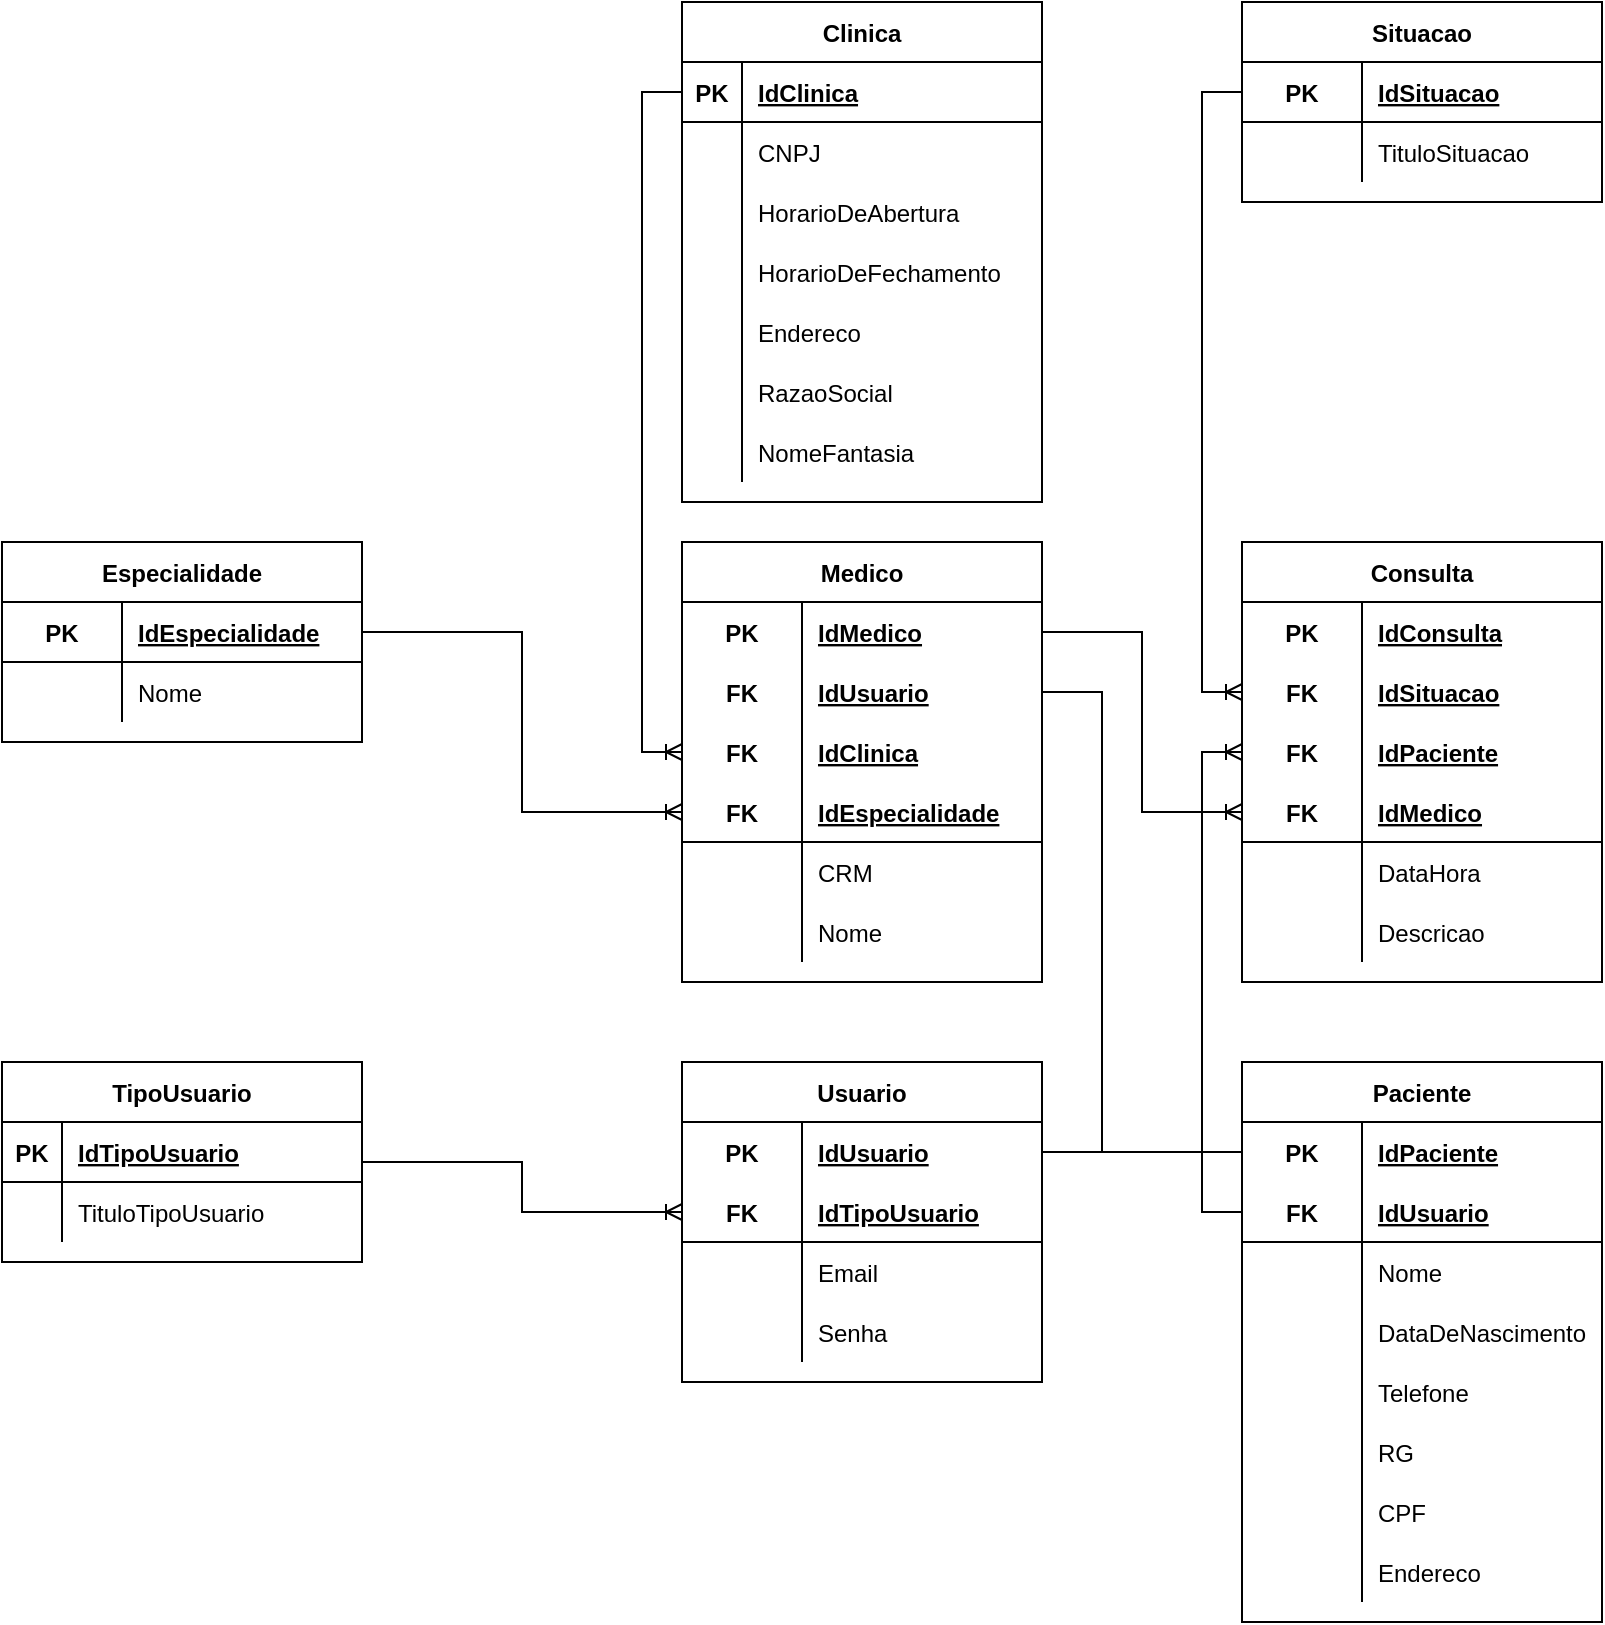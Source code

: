 <mxfile version="14.9.8" type="device"><diagram id="1VZ4QeqoYVNusE0YdTxi" name="Page-1"><mxGraphModel dx="1303" dy="1177" grid="1" gridSize="10" guides="1" tooltips="1" connect="1" arrows="1" fold="1" page="1" pageScale="1" pageWidth="827" pageHeight="1169" math="0" shadow="0"><root><mxCell id="0"/><mxCell id="1" parent="0"/><mxCell id="8N_2gZvtoCIRJ_-0ldcs-1" value="Clinica" style="shape=table;startSize=30;container=1;collapsible=1;childLayout=tableLayout;fixedRows=1;rowLines=0;fontStyle=1;align=center;resizeLast=1;" parent="1" vertex="1"><mxGeometry x="353" y="90" width="180" height="250" as="geometry"/></mxCell><mxCell id="8N_2gZvtoCIRJ_-0ldcs-2" value="" style="shape=partialRectangle;collapsible=0;dropTarget=0;pointerEvents=0;fillColor=none;top=0;left=0;bottom=1;right=0;points=[[0,0.5],[1,0.5]];portConstraint=eastwest;" parent="8N_2gZvtoCIRJ_-0ldcs-1" vertex="1"><mxGeometry y="30" width="180" height="30" as="geometry"/></mxCell><mxCell id="8N_2gZvtoCIRJ_-0ldcs-3" value="PK" style="shape=partialRectangle;connectable=0;fillColor=none;top=0;left=0;bottom=0;right=0;fontStyle=1;overflow=hidden;" parent="8N_2gZvtoCIRJ_-0ldcs-2" vertex="1"><mxGeometry width="30" height="30" as="geometry"/></mxCell><mxCell id="8N_2gZvtoCIRJ_-0ldcs-4" value="IdClinica" style="shape=partialRectangle;connectable=0;fillColor=none;top=0;left=0;bottom=0;right=0;align=left;spacingLeft=6;fontStyle=5;overflow=hidden;" parent="8N_2gZvtoCIRJ_-0ldcs-2" vertex="1"><mxGeometry x="30" width="150" height="30" as="geometry"/></mxCell><mxCell id="8N_2gZvtoCIRJ_-0ldcs-5" value="" style="shape=partialRectangle;collapsible=0;dropTarget=0;pointerEvents=0;fillColor=none;top=0;left=0;bottom=0;right=0;points=[[0,0.5],[1,0.5]];portConstraint=eastwest;" parent="8N_2gZvtoCIRJ_-0ldcs-1" vertex="1"><mxGeometry y="60" width="180" height="30" as="geometry"/></mxCell><mxCell id="8N_2gZvtoCIRJ_-0ldcs-6" value="" style="shape=partialRectangle;connectable=0;fillColor=none;top=0;left=0;bottom=0;right=0;editable=1;overflow=hidden;" parent="8N_2gZvtoCIRJ_-0ldcs-5" vertex="1"><mxGeometry width="30" height="30" as="geometry"/></mxCell><mxCell id="8N_2gZvtoCIRJ_-0ldcs-7" value="CNPJ" style="shape=partialRectangle;connectable=0;fillColor=none;top=0;left=0;bottom=0;right=0;align=left;spacingLeft=6;overflow=hidden;" parent="8N_2gZvtoCIRJ_-0ldcs-5" vertex="1"><mxGeometry x="30" width="150" height="30" as="geometry"/></mxCell><mxCell id="8N_2gZvtoCIRJ_-0ldcs-8" value="" style="shape=partialRectangle;collapsible=0;dropTarget=0;pointerEvents=0;fillColor=none;top=0;left=0;bottom=0;right=0;points=[[0,0.5],[1,0.5]];portConstraint=eastwest;" parent="8N_2gZvtoCIRJ_-0ldcs-1" vertex="1"><mxGeometry y="90" width="180" height="30" as="geometry"/></mxCell><mxCell id="8N_2gZvtoCIRJ_-0ldcs-9" value="" style="shape=partialRectangle;connectable=0;fillColor=none;top=0;left=0;bottom=0;right=0;editable=1;overflow=hidden;" parent="8N_2gZvtoCIRJ_-0ldcs-8" vertex="1"><mxGeometry width="30" height="30" as="geometry"/></mxCell><mxCell id="8N_2gZvtoCIRJ_-0ldcs-10" value="HorarioDeAbertura" style="shape=partialRectangle;connectable=0;fillColor=none;top=0;left=0;bottom=0;right=0;align=left;spacingLeft=6;overflow=hidden;" parent="8N_2gZvtoCIRJ_-0ldcs-8" vertex="1"><mxGeometry x="30" width="150" height="30" as="geometry"/></mxCell><mxCell id="i41q-NK0c9Cxq113uj9X-1" value="" style="shape=partialRectangle;collapsible=0;dropTarget=0;pointerEvents=0;fillColor=none;top=0;left=0;bottom=0;right=0;points=[[0,0.5],[1,0.5]];portConstraint=eastwest;" vertex="1" parent="8N_2gZvtoCIRJ_-0ldcs-1"><mxGeometry y="120" width="180" height="30" as="geometry"/></mxCell><mxCell id="i41q-NK0c9Cxq113uj9X-2" value="" style="shape=partialRectangle;connectable=0;fillColor=none;top=0;left=0;bottom=0;right=0;editable=1;overflow=hidden;" vertex="1" parent="i41q-NK0c9Cxq113uj9X-1"><mxGeometry width="30" height="30" as="geometry"/></mxCell><mxCell id="i41q-NK0c9Cxq113uj9X-3" value="HorarioDeFechamento" style="shape=partialRectangle;connectable=0;fillColor=none;top=0;left=0;bottom=0;right=0;align=left;spacingLeft=6;overflow=hidden;" vertex="1" parent="i41q-NK0c9Cxq113uj9X-1"><mxGeometry x="30" width="150" height="30" as="geometry"/></mxCell><mxCell id="8N_2gZvtoCIRJ_-0ldcs-153" value="" style="shape=partialRectangle;collapsible=0;dropTarget=0;pointerEvents=0;fillColor=none;top=0;left=0;bottom=0;right=0;points=[[0,0.5],[1,0.5]];portConstraint=eastwest;" parent="8N_2gZvtoCIRJ_-0ldcs-1" vertex="1"><mxGeometry y="150" width="180" height="30" as="geometry"/></mxCell><mxCell id="8N_2gZvtoCIRJ_-0ldcs-154" value="" style="shape=partialRectangle;connectable=0;fillColor=none;top=0;left=0;bottom=0;right=0;editable=1;overflow=hidden;" parent="8N_2gZvtoCIRJ_-0ldcs-153" vertex="1"><mxGeometry width="30" height="30" as="geometry"/></mxCell><mxCell id="8N_2gZvtoCIRJ_-0ldcs-155" value="Endereco" style="shape=partialRectangle;connectable=0;fillColor=none;top=0;left=0;bottom=0;right=0;align=left;spacingLeft=6;overflow=hidden;" parent="8N_2gZvtoCIRJ_-0ldcs-153" vertex="1"><mxGeometry x="30" width="150" height="30" as="geometry"/></mxCell><mxCell id="8N_2gZvtoCIRJ_-0ldcs-11" value="" style="shape=partialRectangle;collapsible=0;dropTarget=0;pointerEvents=0;fillColor=none;top=0;left=0;bottom=0;right=0;points=[[0,0.5],[1,0.5]];portConstraint=eastwest;" parent="8N_2gZvtoCIRJ_-0ldcs-1" vertex="1"><mxGeometry y="180" width="180" height="30" as="geometry"/></mxCell><mxCell id="8N_2gZvtoCIRJ_-0ldcs-12" value="" style="shape=partialRectangle;connectable=0;fillColor=none;top=0;left=0;bottom=0;right=0;editable=1;overflow=hidden;" parent="8N_2gZvtoCIRJ_-0ldcs-11" vertex="1"><mxGeometry width="30" height="30" as="geometry"/></mxCell><mxCell id="8N_2gZvtoCIRJ_-0ldcs-13" value="RazaoSocial" style="shape=partialRectangle;connectable=0;fillColor=none;top=0;left=0;bottom=0;right=0;align=left;spacingLeft=6;overflow=hidden;" parent="8N_2gZvtoCIRJ_-0ldcs-11" vertex="1"><mxGeometry x="30" width="150" height="30" as="geometry"/></mxCell><mxCell id="8N_2gZvtoCIRJ_-0ldcs-14" value="" style="shape=partialRectangle;collapsible=0;dropTarget=0;pointerEvents=0;fillColor=none;top=0;left=0;bottom=0;right=0;points=[[0,0.5],[1,0.5]];portConstraint=eastwest;" parent="8N_2gZvtoCIRJ_-0ldcs-1" vertex="1"><mxGeometry y="210" width="180" height="30" as="geometry"/></mxCell><mxCell id="8N_2gZvtoCIRJ_-0ldcs-15" value="" style="shape=partialRectangle;connectable=0;fillColor=none;top=0;left=0;bottom=0;right=0;editable=1;overflow=hidden;" parent="8N_2gZvtoCIRJ_-0ldcs-14" vertex="1"><mxGeometry width="30" height="30" as="geometry"/></mxCell><mxCell id="8N_2gZvtoCIRJ_-0ldcs-16" value="NomeFantasia" style="shape=partialRectangle;connectable=0;fillColor=none;top=0;left=0;bottom=0;right=0;align=left;spacingLeft=6;overflow=hidden;" parent="8N_2gZvtoCIRJ_-0ldcs-14" vertex="1"><mxGeometry x="30" width="150" height="30" as="geometry"/></mxCell><mxCell id="8N_2gZvtoCIRJ_-0ldcs-188" style="edgeStyle=orthogonalEdgeStyle;rounded=0;orthogonalLoop=1;jettySize=auto;html=1;entryX=0;entryY=0.5;entryDx=0;entryDy=0;endArrow=ERoneToMany;endFill=0;" parent="1" source="8N_2gZvtoCIRJ_-0ldcs-17" target="8N_2gZvtoCIRJ_-0ldcs-78" edge="1"><mxGeometry relative="1" as="geometry"/></mxCell><mxCell id="8N_2gZvtoCIRJ_-0ldcs-17" value="TipoUsuario" style="shape=table;startSize=30;container=1;collapsible=1;childLayout=tableLayout;fixedRows=1;rowLines=0;fontStyle=1;align=center;resizeLast=1;" parent="1" vertex="1"><mxGeometry x="13" y="620" width="180" height="100" as="geometry"/></mxCell><mxCell id="8N_2gZvtoCIRJ_-0ldcs-18" value="" style="shape=partialRectangle;collapsible=0;dropTarget=0;pointerEvents=0;fillColor=none;top=0;left=0;bottom=1;right=0;points=[[0,0.5],[1,0.5]];portConstraint=eastwest;" parent="8N_2gZvtoCIRJ_-0ldcs-17" vertex="1"><mxGeometry y="30" width="180" height="30" as="geometry"/></mxCell><mxCell id="8N_2gZvtoCIRJ_-0ldcs-19" value="PK" style="shape=partialRectangle;connectable=0;fillColor=none;top=0;left=0;bottom=0;right=0;fontStyle=1;overflow=hidden;" parent="8N_2gZvtoCIRJ_-0ldcs-18" vertex="1"><mxGeometry width="30" height="30" as="geometry"/></mxCell><mxCell id="8N_2gZvtoCIRJ_-0ldcs-20" value="IdTipoUsuario" style="shape=partialRectangle;connectable=0;fillColor=none;top=0;left=0;bottom=0;right=0;align=left;spacingLeft=6;fontStyle=5;overflow=hidden;" parent="8N_2gZvtoCIRJ_-0ldcs-18" vertex="1"><mxGeometry x="30" width="150" height="30" as="geometry"/></mxCell><mxCell id="8N_2gZvtoCIRJ_-0ldcs-21" value="" style="shape=partialRectangle;collapsible=0;dropTarget=0;pointerEvents=0;fillColor=none;top=0;left=0;bottom=0;right=0;points=[[0,0.5],[1,0.5]];portConstraint=eastwest;" parent="8N_2gZvtoCIRJ_-0ldcs-17" vertex="1"><mxGeometry y="60" width="180" height="30" as="geometry"/></mxCell><mxCell id="8N_2gZvtoCIRJ_-0ldcs-22" value="" style="shape=partialRectangle;connectable=0;fillColor=none;top=0;left=0;bottom=0;right=0;editable=1;overflow=hidden;" parent="8N_2gZvtoCIRJ_-0ldcs-21" vertex="1"><mxGeometry width="30" height="30" as="geometry"/></mxCell><mxCell id="8N_2gZvtoCIRJ_-0ldcs-23" value="TituloTipoUsuario" style="shape=partialRectangle;connectable=0;fillColor=none;top=0;left=0;bottom=0;right=0;align=left;spacingLeft=6;overflow=hidden;" parent="8N_2gZvtoCIRJ_-0ldcs-21" vertex="1"><mxGeometry x="30" width="150" height="30" as="geometry"/></mxCell><mxCell id="8N_2gZvtoCIRJ_-0ldcs-43" value="Paciente" style="shape=table;startSize=30;container=1;collapsible=1;childLayout=tableLayout;fixedRows=1;rowLines=0;fontStyle=1;align=center;resizeLast=1;" parent="1" vertex="1"><mxGeometry x="633" y="620" width="180" height="280" as="geometry"/></mxCell><mxCell id="8N_2gZvtoCIRJ_-0ldcs-44" value="" style="shape=partialRectangle;collapsible=0;dropTarget=0;pointerEvents=0;fillColor=none;top=0;left=0;bottom=0;right=0;points=[[0,0.5],[1,0.5]];portConstraint=eastwest;" parent="8N_2gZvtoCIRJ_-0ldcs-43" vertex="1"><mxGeometry y="30" width="180" height="30" as="geometry"/></mxCell><mxCell id="8N_2gZvtoCIRJ_-0ldcs-45" value="PK" style="shape=partialRectangle;connectable=0;fillColor=none;top=0;left=0;bottom=0;right=0;fontStyle=1;overflow=hidden;" parent="8N_2gZvtoCIRJ_-0ldcs-44" vertex="1"><mxGeometry width="60" height="30" as="geometry"/></mxCell><mxCell id="8N_2gZvtoCIRJ_-0ldcs-46" value="IdPaciente" style="shape=partialRectangle;connectable=0;fillColor=none;top=0;left=0;bottom=0;right=0;align=left;spacingLeft=6;fontStyle=5;overflow=hidden;" parent="8N_2gZvtoCIRJ_-0ldcs-44" vertex="1"><mxGeometry x="60" width="120" height="30" as="geometry"/></mxCell><mxCell id="8N_2gZvtoCIRJ_-0ldcs-47" value="" style="shape=partialRectangle;collapsible=0;dropTarget=0;pointerEvents=0;fillColor=none;top=0;left=0;bottom=1;right=0;points=[[0,0.5],[1,0.5]];portConstraint=eastwest;" parent="8N_2gZvtoCIRJ_-0ldcs-43" vertex="1"><mxGeometry y="60" width="180" height="30" as="geometry"/></mxCell><mxCell id="8N_2gZvtoCIRJ_-0ldcs-48" value="FK" style="shape=partialRectangle;connectable=0;fillColor=none;top=0;left=0;bottom=0;right=0;fontStyle=1;overflow=hidden;" parent="8N_2gZvtoCIRJ_-0ldcs-47" vertex="1"><mxGeometry width="60" height="30" as="geometry"/></mxCell><mxCell id="8N_2gZvtoCIRJ_-0ldcs-49" value="IdUsuario" style="shape=partialRectangle;connectable=0;fillColor=none;top=0;left=0;bottom=0;right=0;align=left;spacingLeft=6;fontStyle=5;overflow=hidden;" parent="8N_2gZvtoCIRJ_-0ldcs-47" vertex="1"><mxGeometry x="60" width="120" height="30" as="geometry"/></mxCell><mxCell id="8N_2gZvtoCIRJ_-0ldcs-50" value="" style="shape=partialRectangle;collapsible=0;dropTarget=0;pointerEvents=0;fillColor=none;top=0;left=0;bottom=0;right=0;points=[[0,0.5],[1,0.5]];portConstraint=eastwest;" parent="8N_2gZvtoCIRJ_-0ldcs-43" vertex="1"><mxGeometry y="90" width="180" height="30" as="geometry"/></mxCell><mxCell id="8N_2gZvtoCIRJ_-0ldcs-51" value="" style="shape=partialRectangle;connectable=0;fillColor=none;top=0;left=0;bottom=0;right=0;editable=1;overflow=hidden;" parent="8N_2gZvtoCIRJ_-0ldcs-50" vertex="1"><mxGeometry width="60" height="30" as="geometry"/></mxCell><mxCell id="8N_2gZvtoCIRJ_-0ldcs-52" value="Nome" style="shape=partialRectangle;connectable=0;fillColor=none;top=0;left=0;bottom=0;right=0;align=left;spacingLeft=6;overflow=hidden;" parent="8N_2gZvtoCIRJ_-0ldcs-50" vertex="1"><mxGeometry x="60" width="120" height="30" as="geometry"/></mxCell><mxCell id="8N_2gZvtoCIRJ_-0ldcs-56" value="" style="shape=partialRectangle;collapsible=0;dropTarget=0;pointerEvents=0;fillColor=none;top=0;left=0;bottom=0;right=0;points=[[0,0.5],[1,0.5]];portConstraint=eastwest;" parent="8N_2gZvtoCIRJ_-0ldcs-43" vertex="1"><mxGeometry y="120" width="180" height="30" as="geometry"/></mxCell><mxCell id="8N_2gZvtoCIRJ_-0ldcs-57" value="" style="shape=partialRectangle;connectable=0;fillColor=none;top=0;left=0;bottom=0;right=0;editable=1;overflow=hidden;" parent="8N_2gZvtoCIRJ_-0ldcs-56" vertex="1"><mxGeometry width="60" height="30" as="geometry"/></mxCell><mxCell id="8N_2gZvtoCIRJ_-0ldcs-58" value="DataDeNascimento" style="shape=partialRectangle;connectable=0;fillColor=none;top=0;left=0;bottom=0;right=0;align=left;spacingLeft=6;overflow=hidden;" parent="8N_2gZvtoCIRJ_-0ldcs-56" vertex="1"><mxGeometry x="60" width="120" height="30" as="geometry"/></mxCell><mxCell id="8N_2gZvtoCIRJ_-0ldcs-59" value="" style="shape=partialRectangle;collapsible=0;dropTarget=0;pointerEvents=0;fillColor=none;top=0;left=0;bottom=0;right=0;points=[[0,0.5],[1,0.5]];portConstraint=eastwest;" parent="8N_2gZvtoCIRJ_-0ldcs-43" vertex="1"><mxGeometry y="150" width="180" height="30" as="geometry"/></mxCell><mxCell id="8N_2gZvtoCIRJ_-0ldcs-60" value="" style="shape=partialRectangle;connectable=0;fillColor=none;top=0;left=0;bottom=0;right=0;editable=1;overflow=hidden;" parent="8N_2gZvtoCIRJ_-0ldcs-59" vertex="1"><mxGeometry width="60" height="30" as="geometry"/></mxCell><mxCell id="8N_2gZvtoCIRJ_-0ldcs-61" value="Telefone" style="shape=partialRectangle;connectable=0;fillColor=none;top=0;left=0;bottom=0;right=0;align=left;spacingLeft=6;overflow=hidden;" parent="8N_2gZvtoCIRJ_-0ldcs-59" vertex="1"><mxGeometry x="60" width="120" height="30" as="geometry"/></mxCell><mxCell id="8N_2gZvtoCIRJ_-0ldcs-62" value="" style="shape=partialRectangle;collapsible=0;dropTarget=0;pointerEvents=0;fillColor=none;top=0;left=0;bottom=0;right=0;points=[[0,0.5],[1,0.5]];portConstraint=eastwest;" parent="8N_2gZvtoCIRJ_-0ldcs-43" vertex="1"><mxGeometry y="180" width="180" height="30" as="geometry"/></mxCell><mxCell id="8N_2gZvtoCIRJ_-0ldcs-63" value="" style="shape=partialRectangle;connectable=0;fillColor=none;top=0;left=0;bottom=0;right=0;editable=1;overflow=hidden;" parent="8N_2gZvtoCIRJ_-0ldcs-62" vertex="1"><mxGeometry width="60" height="30" as="geometry"/></mxCell><mxCell id="8N_2gZvtoCIRJ_-0ldcs-64" value="RG" style="shape=partialRectangle;connectable=0;fillColor=none;top=0;left=0;bottom=0;right=0;align=left;spacingLeft=6;overflow=hidden;" parent="8N_2gZvtoCIRJ_-0ldcs-62" vertex="1"><mxGeometry x="60" width="120" height="30" as="geometry"/></mxCell><mxCell id="8N_2gZvtoCIRJ_-0ldcs-65" value="" style="shape=partialRectangle;collapsible=0;dropTarget=0;pointerEvents=0;fillColor=none;top=0;left=0;bottom=0;right=0;points=[[0,0.5],[1,0.5]];portConstraint=eastwest;" parent="8N_2gZvtoCIRJ_-0ldcs-43" vertex="1"><mxGeometry y="210" width="180" height="30" as="geometry"/></mxCell><mxCell id="8N_2gZvtoCIRJ_-0ldcs-66" value="" style="shape=partialRectangle;connectable=0;fillColor=none;top=0;left=0;bottom=0;right=0;editable=1;overflow=hidden;" parent="8N_2gZvtoCIRJ_-0ldcs-65" vertex="1"><mxGeometry width="60" height="30" as="geometry"/></mxCell><mxCell id="8N_2gZvtoCIRJ_-0ldcs-67" value="CPF" style="shape=partialRectangle;connectable=0;fillColor=none;top=0;left=0;bottom=0;right=0;align=left;spacingLeft=6;overflow=hidden;" parent="8N_2gZvtoCIRJ_-0ldcs-65" vertex="1"><mxGeometry x="60" width="120" height="30" as="geometry"/></mxCell><mxCell id="8N_2gZvtoCIRJ_-0ldcs-68" value="" style="shape=partialRectangle;collapsible=0;dropTarget=0;pointerEvents=0;fillColor=none;top=0;left=0;bottom=0;right=0;points=[[0,0.5],[1,0.5]];portConstraint=eastwest;" parent="8N_2gZvtoCIRJ_-0ldcs-43" vertex="1"><mxGeometry y="240" width="180" height="30" as="geometry"/></mxCell><mxCell id="8N_2gZvtoCIRJ_-0ldcs-69" value="" style="shape=partialRectangle;connectable=0;fillColor=none;top=0;left=0;bottom=0;right=0;editable=1;overflow=hidden;" parent="8N_2gZvtoCIRJ_-0ldcs-68" vertex="1"><mxGeometry width="60" height="30" as="geometry"/></mxCell><mxCell id="8N_2gZvtoCIRJ_-0ldcs-70" value="Endereco" style="shape=partialRectangle;connectable=0;fillColor=none;top=0;left=0;bottom=0;right=0;align=left;spacingLeft=6;overflow=hidden;" parent="8N_2gZvtoCIRJ_-0ldcs-68" vertex="1"><mxGeometry x="60" width="120" height="30" as="geometry"/></mxCell><mxCell id="8N_2gZvtoCIRJ_-0ldcs-74" value="Usuario" style="shape=table;startSize=30;container=1;collapsible=1;childLayout=tableLayout;fixedRows=1;rowLines=0;fontStyle=1;align=center;resizeLast=1;" parent="1" vertex="1"><mxGeometry x="353" y="620" width="180" height="160" as="geometry"/></mxCell><mxCell id="8N_2gZvtoCIRJ_-0ldcs-75" value="" style="shape=partialRectangle;collapsible=0;dropTarget=0;pointerEvents=0;fillColor=none;top=0;left=0;bottom=0;right=0;points=[[0,0.5],[1,0.5]];portConstraint=eastwest;" parent="8N_2gZvtoCIRJ_-0ldcs-74" vertex="1"><mxGeometry y="30" width="180" height="30" as="geometry"/></mxCell><mxCell id="8N_2gZvtoCIRJ_-0ldcs-76" value="PK" style="shape=partialRectangle;connectable=0;fillColor=none;top=0;left=0;bottom=0;right=0;fontStyle=1;overflow=hidden;" parent="8N_2gZvtoCIRJ_-0ldcs-75" vertex="1"><mxGeometry width="60" height="30" as="geometry"/></mxCell><mxCell id="8N_2gZvtoCIRJ_-0ldcs-77" value="IdUsuario" style="shape=partialRectangle;connectable=0;fillColor=none;top=0;left=0;bottom=0;right=0;align=left;spacingLeft=6;fontStyle=5;overflow=hidden;" parent="8N_2gZvtoCIRJ_-0ldcs-75" vertex="1"><mxGeometry x="60" width="120" height="30" as="geometry"/></mxCell><mxCell id="8N_2gZvtoCIRJ_-0ldcs-78" value="" style="shape=partialRectangle;collapsible=0;dropTarget=0;pointerEvents=0;fillColor=none;top=0;left=0;bottom=1;right=0;points=[[0,0.5],[1,0.5]];portConstraint=eastwest;" parent="8N_2gZvtoCIRJ_-0ldcs-74" vertex="1"><mxGeometry y="60" width="180" height="30" as="geometry"/></mxCell><mxCell id="8N_2gZvtoCIRJ_-0ldcs-79" value="FK" style="shape=partialRectangle;connectable=0;fillColor=none;top=0;left=0;bottom=0;right=0;fontStyle=1;overflow=hidden;" parent="8N_2gZvtoCIRJ_-0ldcs-78" vertex="1"><mxGeometry width="60" height="30" as="geometry"/></mxCell><mxCell id="8N_2gZvtoCIRJ_-0ldcs-80" value="IdTipoUsuario" style="shape=partialRectangle;connectable=0;fillColor=none;top=0;left=0;bottom=0;right=0;align=left;spacingLeft=6;fontStyle=5;overflow=hidden;" parent="8N_2gZvtoCIRJ_-0ldcs-78" vertex="1"><mxGeometry x="60" width="120" height="30" as="geometry"/></mxCell><mxCell id="8N_2gZvtoCIRJ_-0ldcs-88" value="" style="shape=partialRectangle;collapsible=0;dropTarget=0;pointerEvents=0;fillColor=none;top=0;left=0;bottom=0;right=0;points=[[0,0.5],[1,0.5]];portConstraint=eastwest;" parent="8N_2gZvtoCIRJ_-0ldcs-74" vertex="1"><mxGeometry y="90" width="180" height="30" as="geometry"/></mxCell><mxCell id="8N_2gZvtoCIRJ_-0ldcs-89" value="" style="shape=partialRectangle;connectable=0;fillColor=none;top=0;left=0;bottom=0;right=0;editable=1;overflow=hidden;" parent="8N_2gZvtoCIRJ_-0ldcs-88" vertex="1"><mxGeometry width="60" height="30" as="geometry"/></mxCell><mxCell id="8N_2gZvtoCIRJ_-0ldcs-90" value="Email" style="shape=partialRectangle;connectable=0;fillColor=none;top=0;left=0;bottom=0;right=0;align=left;spacingLeft=6;overflow=hidden;" parent="8N_2gZvtoCIRJ_-0ldcs-88" vertex="1"><mxGeometry x="60" width="120" height="30" as="geometry"/></mxCell><mxCell id="8N_2gZvtoCIRJ_-0ldcs-91" value="" style="shape=partialRectangle;collapsible=0;dropTarget=0;pointerEvents=0;fillColor=none;top=0;left=0;bottom=0;right=0;points=[[0,0.5],[1,0.5]];portConstraint=eastwest;" parent="8N_2gZvtoCIRJ_-0ldcs-74" vertex="1"><mxGeometry y="120" width="180" height="30" as="geometry"/></mxCell><mxCell id="8N_2gZvtoCIRJ_-0ldcs-92" value="" style="shape=partialRectangle;connectable=0;fillColor=none;top=0;left=0;bottom=0;right=0;editable=1;overflow=hidden;" parent="8N_2gZvtoCIRJ_-0ldcs-91" vertex="1"><mxGeometry width="60" height="30" as="geometry"/></mxCell><mxCell id="8N_2gZvtoCIRJ_-0ldcs-93" value="Senha" style="shape=partialRectangle;connectable=0;fillColor=none;top=0;left=0;bottom=0;right=0;align=left;spacingLeft=6;overflow=hidden;" parent="8N_2gZvtoCIRJ_-0ldcs-91" vertex="1"><mxGeometry x="60" width="120" height="30" as="geometry"/></mxCell><mxCell id="8N_2gZvtoCIRJ_-0ldcs-94" value="Especialidade" style="shape=table;startSize=30;container=1;collapsible=1;childLayout=tableLayout;fixedRows=1;rowLines=0;fontStyle=1;align=center;resizeLast=1;" parent="1" vertex="1"><mxGeometry x="13" y="360" width="180" height="100" as="geometry"/></mxCell><mxCell id="8N_2gZvtoCIRJ_-0ldcs-95" value="" style="shape=partialRectangle;collapsible=0;dropTarget=0;pointerEvents=0;fillColor=none;top=0;left=0;bottom=1;right=0;points=[[0,0.5],[1,0.5]];portConstraint=eastwest;" parent="8N_2gZvtoCIRJ_-0ldcs-94" vertex="1"><mxGeometry y="30" width="180" height="30" as="geometry"/></mxCell><mxCell id="8N_2gZvtoCIRJ_-0ldcs-96" value="PK" style="shape=partialRectangle;connectable=0;fillColor=none;top=0;left=0;bottom=0;right=0;fontStyle=1;overflow=hidden;" parent="8N_2gZvtoCIRJ_-0ldcs-95" vertex="1"><mxGeometry width="60" height="30" as="geometry"/></mxCell><mxCell id="8N_2gZvtoCIRJ_-0ldcs-97" value="IdEspecialidade" style="shape=partialRectangle;connectable=0;fillColor=none;top=0;left=0;bottom=0;right=0;align=left;spacingLeft=6;fontStyle=5;overflow=hidden;" parent="8N_2gZvtoCIRJ_-0ldcs-95" vertex="1"><mxGeometry x="60" width="120" height="30" as="geometry"/></mxCell><mxCell id="8N_2gZvtoCIRJ_-0ldcs-101" value="" style="shape=partialRectangle;collapsible=0;dropTarget=0;pointerEvents=0;fillColor=none;top=0;left=0;bottom=0;right=0;points=[[0,0.5],[1,0.5]];portConstraint=eastwest;" parent="8N_2gZvtoCIRJ_-0ldcs-94" vertex="1"><mxGeometry y="60" width="180" height="30" as="geometry"/></mxCell><mxCell id="8N_2gZvtoCIRJ_-0ldcs-102" value="" style="shape=partialRectangle;connectable=0;fillColor=none;top=0;left=0;bottom=0;right=0;editable=1;overflow=hidden;" parent="8N_2gZvtoCIRJ_-0ldcs-101" vertex="1"><mxGeometry width="60" height="30" as="geometry"/></mxCell><mxCell id="8N_2gZvtoCIRJ_-0ldcs-103" value="Nome" style="shape=partialRectangle;connectable=0;fillColor=none;top=0;left=0;bottom=0;right=0;align=left;spacingLeft=6;overflow=hidden;" parent="8N_2gZvtoCIRJ_-0ldcs-101" vertex="1"><mxGeometry x="60" width="120" height="30" as="geometry"/></mxCell><mxCell id="8N_2gZvtoCIRJ_-0ldcs-119" value="Medico" style="shape=table;startSize=30;container=1;collapsible=1;childLayout=tableLayout;fixedRows=1;rowLines=0;fontStyle=1;align=center;resizeLast=1;" parent="1" vertex="1"><mxGeometry x="353" y="360" width="180" height="220" as="geometry"/></mxCell><mxCell id="8N_2gZvtoCIRJ_-0ldcs-120" value="" style="shape=partialRectangle;collapsible=0;dropTarget=0;pointerEvents=0;fillColor=none;top=0;left=0;bottom=0;right=0;points=[[0,0.5],[1,0.5]];portConstraint=eastwest;" parent="8N_2gZvtoCIRJ_-0ldcs-119" vertex="1"><mxGeometry y="30" width="180" height="30" as="geometry"/></mxCell><mxCell id="8N_2gZvtoCIRJ_-0ldcs-121" value="PK" style="shape=partialRectangle;connectable=0;fillColor=none;top=0;left=0;bottom=0;right=0;fontStyle=1;overflow=hidden;" parent="8N_2gZvtoCIRJ_-0ldcs-120" vertex="1"><mxGeometry width="60" height="30" as="geometry"/></mxCell><mxCell id="8N_2gZvtoCIRJ_-0ldcs-122" value="IdMedico" style="shape=partialRectangle;connectable=0;fillColor=none;top=0;left=0;bottom=0;right=0;align=left;spacingLeft=6;fontStyle=5;overflow=hidden;" parent="8N_2gZvtoCIRJ_-0ldcs-120" vertex="1"><mxGeometry x="60" width="120" height="30" as="geometry"/></mxCell><mxCell id="8N_2gZvtoCIRJ_-0ldcs-123" value="" style="shape=partialRectangle;collapsible=0;dropTarget=0;pointerEvents=0;fillColor=none;top=0;left=0;bottom=0;right=0;points=[[0,0.5],[1,0.5]];portConstraint=eastwest;" parent="8N_2gZvtoCIRJ_-0ldcs-119" vertex="1"><mxGeometry y="60" width="180" height="30" as="geometry"/></mxCell><mxCell id="8N_2gZvtoCIRJ_-0ldcs-124" value="FK" style="shape=partialRectangle;connectable=0;fillColor=none;top=0;left=0;bottom=0;right=0;fontStyle=1;overflow=hidden;" parent="8N_2gZvtoCIRJ_-0ldcs-123" vertex="1"><mxGeometry width="60" height="30" as="geometry"/></mxCell><mxCell id="8N_2gZvtoCIRJ_-0ldcs-125" value="IdUsuario" style="shape=partialRectangle;connectable=0;fillColor=none;top=0;left=0;bottom=0;right=0;align=left;spacingLeft=6;fontStyle=5;overflow=hidden;" parent="8N_2gZvtoCIRJ_-0ldcs-123" vertex="1"><mxGeometry x="60" width="120" height="30" as="geometry"/></mxCell><mxCell id="8N_2gZvtoCIRJ_-0ldcs-150" value="" style="shape=partialRectangle;collapsible=0;dropTarget=0;pointerEvents=0;fillColor=none;top=0;left=0;bottom=0;right=0;points=[[0,0.5],[1,0.5]];portConstraint=eastwest;" parent="8N_2gZvtoCIRJ_-0ldcs-119" vertex="1"><mxGeometry y="90" width="180" height="30" as="geometry"/></mxCell><mxCell id="8N_2gZvtoCIRJ_-0ldcs-151" value="FK" style="shape=partialRectangle;connectable=0;fillColor=none;top=0;left=0;bottom=0;right=0;fontStyle=1;overflow=hidden;" parent="8N_2gZvtoCIRJ_-0ldcs-150" vertex="1"><mxGeometry width="60" height="30" as="geometry"/></mxCell><mxCell id="8N_2gZvtoCIRJ_-0ldcs-152" value="IdClinica" style="shape=partialRectangle;connectable=0;fillColor=none;top=0;left=0;bottom=0;right=0;align=left;spacingLeft=6;fontStyle=5;overflow=hidden;" parent="8N_2gZvtoCIRJ_-0ldcs-150" vertex="1"><mxGeometry x="60" width="120" height="30" as="geometry"/></mxCell><mxCell id="8N_2gZvtoCIRJ_-0ldcs-147" value="" style="shape=partialRectangle;collapsible=0;dropTarget=0;pointerEvents=0;fillColor=none;top=0;left=0;bottom=1;right=0;points=[[0,0.5],[1,0.5]];portConstraint=eastwest;" parent="8N_2gZvtoCIRJ_-0ldcs-119" vertex="1"><mxGeometry y="120" width="180" height="30" as="geometry"/></mxCell><mxCell id="8N_2gZvtoCIRJ_-0ldcs-148" value="FK" style="shape=partialRectangle;connectable=0;fillColor=none;top=0;left=0;bottom=0;right=0;fontStyle=1;overflow=hidden;" parent="8N_2gZvtoCIRJ_-0ldcs-147" vertex="1"><mxGeometry width="60" height="30" as="geometry"/></mxCell><mxCell id="8N_2gZvtoCIRJ_-0ldcs-149" value="IdEspecialidade" style="shape=partialRectangle;connectable=0;fillColor=none;top=0;left=0;bottom=0;right=0;align=left;spacingLeft=6;fontStyle=5;overflow=hidden;" parent="8N_2gZvtoCIRJ_-0ldcs-147" vertex="1"><mxGeometry x="60" width="120" height="30" as="geometry"/></mxCell><mxCell id="8N_2gZvtoCIRJ_-0ldcs-126" value="" style="shape=partialRectangle;collapsible=0;dropTarget=0;pointerEvents=0;fillColor=none;top=0;left=0;bottom=0;right=0;points=[[0,0.5],[1,0.5]];portConstraint=eastwest;" parent="8N_2gZvtoCIRJ_-0ldcs-119" vertex="1"><mxGeometry y="150" width="180" height="30" as="geometry"/></mxCell><mxCell id="8N_2gZvtoCIRJ_-0ldcs-127" value="" style="shape=partialRectangle;connectable=0;fillColor=none;top=0;left=0;bottom=0;right=0;editable=1;overflow=hidden;" parent="8N_2gZvtoCIRJ_-0ldcs-126" vertex="1"><mxGeometry width="60" height="30" as="geometry"/></mxCell><mxCell id="8N_2gZvtoCIRJ_-0ldcs-128" value="CRM" style="shape=partialRectangle;connectable=0;fillColor=none;top=0;left=0;bottom=0;right=0;align=left;spacingLeft=6;overflow=hidden;" parent="8N_2gZvtoCIRJ_-0ldcs-126" vertex="1"><mxGeometry x="60" width="120" height="30" as="geometry"/></mxCell><mxCell id="8N_2gZvtoCIRJ_-0ldcs-129" value="" style="shape=partialRectangle;collapsible=0;dropTarget=0;pointerEvents=0;fillColor=none;top=0;left=0;bottom=0;right=0;points=[[0,0.5],[1,0.5]];portConstraint=eastwest;" parent="8N_2gZvtoCIRJ_-0ldcs-119" vertex="1"><mxGeometry y="180" width="180" height="30" as="geometry"/></mxCell><mxCell id="8N_2gZvtoCIRJ_-0ldcs-130" value="" style="shape=partialRectangle;connectable=0;fillColor=none;top=0;left=0;bottom=0;right=0;editable=1;overflow=hidden;" parent="8N_2gZvtoCIRJ_-0ldcs-129" vertex="1"><mxGeometry width="60" height="30" as="geometry"/></mxCell><mxCell id="8N_2gZvtoCIRJ_-0ldcs-131" value="Nome" style="shape=partialRectangle;connectable=0;fillColor=none;top=0;left=0;bottom=0;right=0;align=left;spacingLeft=6;overflow=hidden;" parent="8N_2gZvtoCIRJ_-0ldcs-129" vertex="1"><mxGeometry x="60" width="120" height="30" as="geometry"/></mxCell><mxCell id="8N_2gZvtoCIRJ_-0ldcs-156" value="Consulta" style="shape=table;startSize=30;container=1;collapsible=1;childLayout=tableLayout;fixedRows=1;rowLines=0;fontStyle=1;align=center;resizeLast=1;" parent="1" vertex="1"><mxGeometry x="633" y="360" width="180" height="220" as="geometry"/></mxCell><mxCell id="8N_2gZvtoCIRJ_-0ldcs-157" value="" style="shape=partialRectangle;collapsible=0;dropTarget=0;pointerEvents=0;fillColor=none;top=0;left=0;bottom=0;right=0;points=[[0,0.5],[1,0.5]];portConstraint=eastwest;" parent="8N_2gZvtoCIRJ_-0ldcs-156" vertex="1"><mxGeometry y="30" width="180" height="30" as="geometry"/></mxCell><mxCell id="8N_2gZvtoCIRJ_-0ldcs-158" value="PK" style="shape=partialRectangle;connectable=0;fillColor=none;top=0;left=0;bottom=0;right=0;fontStyle=1;overflow=hidden;" parent="8N_2gZvtoCIRJ_-0ldcs-157" vertex="1"><mxGeometry width="60" height="30" as="geometry"/></mxCell><mxCell id="8N_2gZvtoCIRJ_-0ldcs-159" value="IdConsulta" style="shape=partialRectangle;connectable=0;fillColor=none;top=0;left=0;bottom=0;right=0;align=left;spacingLeft=6;fontStyle=5;overflow=hidden;" parent="8N_2gZvtoCIRJ_-0ldcs-157" vertex="1"><mxGeometry x="60" width="120" height="30" as="geometry"/></mxCell><mxCell id="8N_2gZvtoCIRJ_-0ldcs-195" value="" style="shape=partialRectangle;collapsible=0;dropTarget=0;pointerEvents=0;fillColor=none;top=0;left=0;bottom=0;right=0;points=[[0,0.5],[1,0.5]];portConstraint=eastwest;" parent="8N_2gZvtoCIRJ_-0ldcs-156" vertex="1"><mxGeometry y="60" width="180" height="30" as="geometry"/></mxCell><mxCell id="8N_2gZvtoCIRJ_-0ldcs-196" value="FK" style="shape=partialRectangle;connectable=0;fillColor=none;top=0;left=0;bottom=0;right=0;fontStyle=1;overflow=hidden;" parent="8N_2gZvtoCIRJ_-0ldcs-195" vertex="1"><mxGeometry width="60" height="30" as="geometry"/></mxCell><mxCell id="8N_2gZvtoCIRJ_-0ldcs-197" value="IdSituacao" style="shape=partialRectangle;connectable=0;fillColor=none;top=0;left=0;bottom=0;right=0;align=left;spacingLeft=6;fontStyle=5;overflow=hidden;" parent="8N_2gZvtoCIRJ_-0ldcs-195" vertex="1"><mxGeometry x="60" width="120" height="30" as="geometry"/></mxCell><mxCell id="8N_2gZvtoCIRJ_-0ldcs-160" value="" style="shape=partialRectangle;collapsible=0;dropTarget=0;pointerEvents=0;fillColor=none;top=0;left=0;bottom=0;right=0;points=[[0,0.5],[1,0.5]];portConstraint=eastwest;" parent="8N_2gZvtoCIRJ_-0ldcs-156" vertex="1"><mxGeometry y="90" width="180" height="30" as="geometry"/></mxCell><mxCell id="8N_2gZvtoCIRJ_-0ldcs-161" value="FK" style="shape=partialRectangle;connectable=0;fillColor=none;top=0;left=0;bottom=0;right=0;fontStyle=1;overflow=hidden;" parent="8N_2gZvtoCIRJ_-0ldcs-160" vertex="1"><mxGeometry width="60" height="30" as="geometry"/></mxCell><mxCell id="8N_2gZvtoCIRJ_-0ldcs-162" value="IdPaciente" style="shape=partialRectangle;connectable=0;fillColor=none;top=0;left=0;bottom=0;right=0;align=left;spacingLeft=6;fontStyle=5;overflow=hidden;" parent="8N_2gZvtoCIRJ_-0ldcs-160" vertex="1"><mxGeometry x="60" width="120" height="30" as="geometry"/></mxCell><mxCell id="8N_2gZvtoCIRJ_-0ldcs-169" value="" style="shape=partialRectangle;collapsible=0;dropTarget=0;pointerEvents=0;fillColor=none;top=0;left=0;bottom=1;right=0;points=[[0,0.5],[1,0.5]];portConstraint=eastwest;" parent="8N_2gZvtoCIRJ_-0ldcs-156" vertex="1"><mxGeometry y="120" width="180" height="30" as="geometry"/></mxCell><mxCell id="8N_2gZvtoCIRJ_-0ldcs-170" value="FK" style="shape=partialRectangle;connectable=0;fillColor=none;top=0;left=0;bottom=0;right=0;fontStyle=1;overflow=hidden;" parent="8N_2gZvtoCIRJ_-0ldcs-169" vertex="1"><mxGeometry width="60" height="30" as="geometry"/></mxCell><mxCell id="8N_2gZvtoCIRJ_-0ldcs-171" value="IdMedico" style="shape=partialRectangle;connectable=0;fillColor=none;top=0;left=0;bottom=0;right=0;align=left;spacingLeft=6;fontStyle=5;overflow=hidden;" parent="8N_2gZvtoCIRJ_-0ldcs-169" vertex="1"><mxGeometry x="60" width="120" height="30" as="geometry"/></mxCell><mxCell id="8N_2gZvtoCIRJ_-0ldcs-163" value="" style="shape=partialRectangle;collapsible=0;dropTarget=0;pointerEvents=0;fillColor=none;top=0;left=0;bottom=0;right=0;points=[[0,0.5],[1,0.5]];portConstraint=eastwest;" parent="8N_2gZvtoCIRJ_-0ldcs-156" vertex="1"><mxGeometry y="150" width="180" height="30" as="geometry"/></mxCell><mxCell id="8N_2gZvtoCIRJ_-0ldcs-164" value="" style="shape=partialRectangle;connectable=0;fillColor=none;top=0;left=0;bottom=0;right=0;editable=1;overflow=hidden;" parent="8N_2gZvtoCIRJ_-0ldcs-163" vertex="1"><mxGeometry width="60" height="30" as="geometry"/></mxCell><mxCell id="8N_2gZvtoCIRJ_-0ldcs-165" value="DataHora" style="shape=partialRectangle;connectable=0;fillColor=none;top=0;left=0;bottom=0;right=0;align=left;spacingLeft=6;overflow=hidden;" parent="8N_2gZvtoCIRJ_-0ldcs-163" vertex="1"><mxGeometry x="60" width="120" height="30" as="geometry"/></mxCell><mxCell id="8N_2gZvtoCIRJ_-0ldcs-166" value="" style="shape=partialRectangle;collapsible=0;dropTarget=0;pointerEvents=0;fillColor=none;top=0;left=0;bottom=0;right=0;points=[[0,0.5],[1,0.5]];portConstraint=eastwest;" parent="8N_2gZvtoCIRJ_-0ldcs-156" vertex="1"><mxGeometry y="180" width="180" height="30" as="geometry"/></mxCell><mxCell id="8N_2gZvtoCIRJ_-0ldcs-167" value="" style="shape=partialRectangle;connectable=0;fillColor=none;top=0;left=0;bottom=0;right=0;editable=1;overflow=hidden;" parent="8N_2gZvtoCIRJ_-0ldcs-166" vertex="1"><mxGeometry width="60" height="30" as="geometry"/></mxCell><mxCell id="8N_2gZvtoCIRJ_-0ldcs-168" value="Descricao" style="shape=partialRectangle;connectable=0;fillColor=none;top=0;left=0;bottom=0;right=0;align=left;spacingLeft=6;overflow=hidden;" parent="8N_2gZvtoCIRJ_-0ldcs-166" vertex="1"><mxGeometry x="60" width="120" height="30" as="geometry"/></mxCell><mxCell id="8N_2gZvtoCIRJ_-0ldcs-175" value="Situacao" style="shape=table;startSize=30;container=1;collapsible=1;childLayout=tableLayout;fixedRows=1;rowLines=0;fontStyle=1;align=center;resizeLast=1;" parent="1" vertex="1"><mxGeometry x="633" y="90" width="180" height="100" as="geometry"/></mxCell><mxCell id="8N_2gZvtoCIRJ_-0ldcs-176" value="" style="shape=partialRectangle;collapsible=0;dropTarget=0;pointerEvents=0;fillColor=none;top=0;left=0;bottom=1;right=0;points=[[0,0.5],[1,0.5]];portConstraint=eastwest;" parent="8N_2gZvtoCIRJ_-0ldcs-175" vertex="1"><mxGeometry y="30" width="180" height="30" as="geometry"/></mxCell><mxCell id="8N_2gZvtoCIRJ_-0ldcs-177" value="PK" style="shape=partialRectangle;connectable=0;fillColor=none;top=0;left=0;bottom=0;right=0;fontStyle=1;overflow=hidden;" parent="8N_2gZvtoCIRJ_-0ldcs-176" vertex="1"><mxGeometry width="60" height="30" as="geometry"/></mxCell><mxCell id="8N_2gZvtoCIRJ_-0ldcs-178" value="IdSituacao" style="shape=partialRectangle;connectable=0;fillColor=none;top=0;left=0;bottom=0;right=0;align=left;spacingLeft=6;fontStyle=5;overflow=hidden;" parent="8N_2gZvtoCIRJ_-0ldcs-176" vertex="1"><mxGeometry x="60" width="120" height="30" as="geometry"/></mxCell><mxCell id="8N_2gZvtoCIRJ_-0ldcs-182" value="" style="shape=partialRectangle;collapsible=0;dropTarget=0;pointerEvents=0;fillColor=none;top=0;left=0;bottom=0;right=0;points=[[0,0.5],[1,0.5]];portConstraint=eastwest;" parent="8N_2gZvtoCIRJ_-0ldcs-175" vertex="1"><mxGeometry y="60" width="180" height="30" as="geometry"/></mxCell><mxCell id="8N_2gZvtoCIRJ_-0ldcs-183" value="" style="shape=partialRectangle;connectable=0;fillColor=none;top=0;left=0;bottom=0;right=0;editable=1;overflow=hidden;" parent="8N_2gZvtoCIRJ_-0ldcs-182" vertex="1"><mxGeometry width="60" height="30" as="geometry"/></mxCell><mxCell id="8N_2gZvtoCIRJ_-0ldcs-184" value="TituloSituacao" style="shape=partialRectangle;connectable=0;fillColor=none;top=0;left=0;bottom=0;right=0;align=left;spacingLeft=6;overflow=hidden;" parent="8N_2gZvtoCIRJ_-0ldcs-182" vertex="1"><mxGeometry x="60" width="120" height="30" as="geometry"/></mxCell><mxCell id="8N_2gZvtoCIRJ_-0ldcs-189" style="edgeStyle=orthogonalEdgeStyle;rounded=0;orthogonalLoop=1;jettySize=auto;html=1;entryX=0;entryY=0.5;entryDx=0;entryDy=0;endArrow=none;endFill=0;" parent="1" source="8N_2gZvtoCIRJ_-0ldcs-75" target="8N_2gZvtoCIRJ_-0ldcs-44" edge="1"><mxGeometry relative="1" as="geometry"/></mxCell><mxCell id="8N_2gZvtoCIRJ_-0ldcs-190" style="edgeStyle=orthogonalEdgeStyle;rounded=0;orthogonalLoop=1;jettySize=auto;html=1;entryX=0;entryY=0.5;entryDx=0;entryDy=0;endArrow=ERoneToMany;endFill=0;" parent="1" source="8N_2gZvtoCIRJ_-0ldcs-95" target="8N_2gZvtoCIRJ_-0ldcs-147" edge="1"><mxGeometry relative="1" as="geometry"/></mxCell><mxCell id="8N_2gZvtoCIRJ_-0ldcs-191" style="edgeStyle=orthogonalEdgeStyle;rounded=0;orthogonalLoop=1;jettySize=auto;html=1;entryX=1;entryY=0.5;entryDx=0;entryDy=0;endArrow=none;endFill=0;" parent="1" source="8N_2gZvtoCIRJ_-0ldcs-75" target="8N_2gZvtoCIRJ_-0ldcs-123" edge="1"><mxGeometry relative="1" as="geometry"><Array as="points"><mxPoint x="563" y="665"/><mxPoint x="563" y="435"/></Array></mxGeometry></mxCell><mxCell id="8N_2gZvtoCIRJ_-0ldcs-192" style="edgeStyle=orthogonalEdgeStyle;rounded=0;orthogonalLoop=1;jettySize=auto;html=1;entryX=0;entryY=0.5;entryDx=0;entryDy=0;endArrow=ERoneToMany;endFill=0;" parent="1" source="8N_2gZvtoCIRJ_-0ldcs-120" target="8N_2gZvtoCIRJ_-0ldcs-169" edge="1"><mxGeometry relative="1" as="geometry"/></mxCell><mxCell id="8N_2gZvtoCIRJ_-0ldcs-194" style="edgeStyle=orthogonalEdgeStyle;rounded=0;orthogonalLoop=1;jettySize=auto;html=1;entryX=0;entryY=0.5;entryDx=0;entryDy=0;endArrow=ERoneToMany;endFill=0;" parent="1" source="8N_2gZvtoCIRJ_-0ldcs-47" target="8N_2gZvtoCIRJ_-0ldcs-160" edge="1"><mxGeometry relative="1" as="geometry"/></mxCell><mxCell id="8N_2gZvtoCIRJ_-0ldcs-199" style="edgeStyle=orthogonalEdgeStyle;rounded=0;orthogonalLoop=1;jettySize=auto;html=1;entryX=0;entryY=0.5;entryDx=0;entryDy=0;endArrow=ERoneToMany;endFill=0;" parent="1" source="8N_2gZvtoCIRJ_-0ldcs-176" target="8N_2gZvtoCIRJ_-0ldcs-195" edge="1"><mxGeometry relative="1" as="geometry"/></mxCell><mxCell id="8N_2gZvtoCIRJ_-0ldcs-200" style="edgeStyle=orthogonalEdgeStyle;rounded=0;orthogonalLoop=1;jettySize=auto;html=1;entryX=0;entryY=0.5;entryDx=0;entryDy=0;endArrow=ERoneToMany;endFill=0;" parent="1" source="8N_2gZvtoCIRJ_-0ldcs-2" target="8N_2gZvtoCIRJ_-0ldcs-150" edge="1"><mxGeometry relative="1" as="geometry"/></mxCell></root></mxGraphModel></diagram></mxfile>